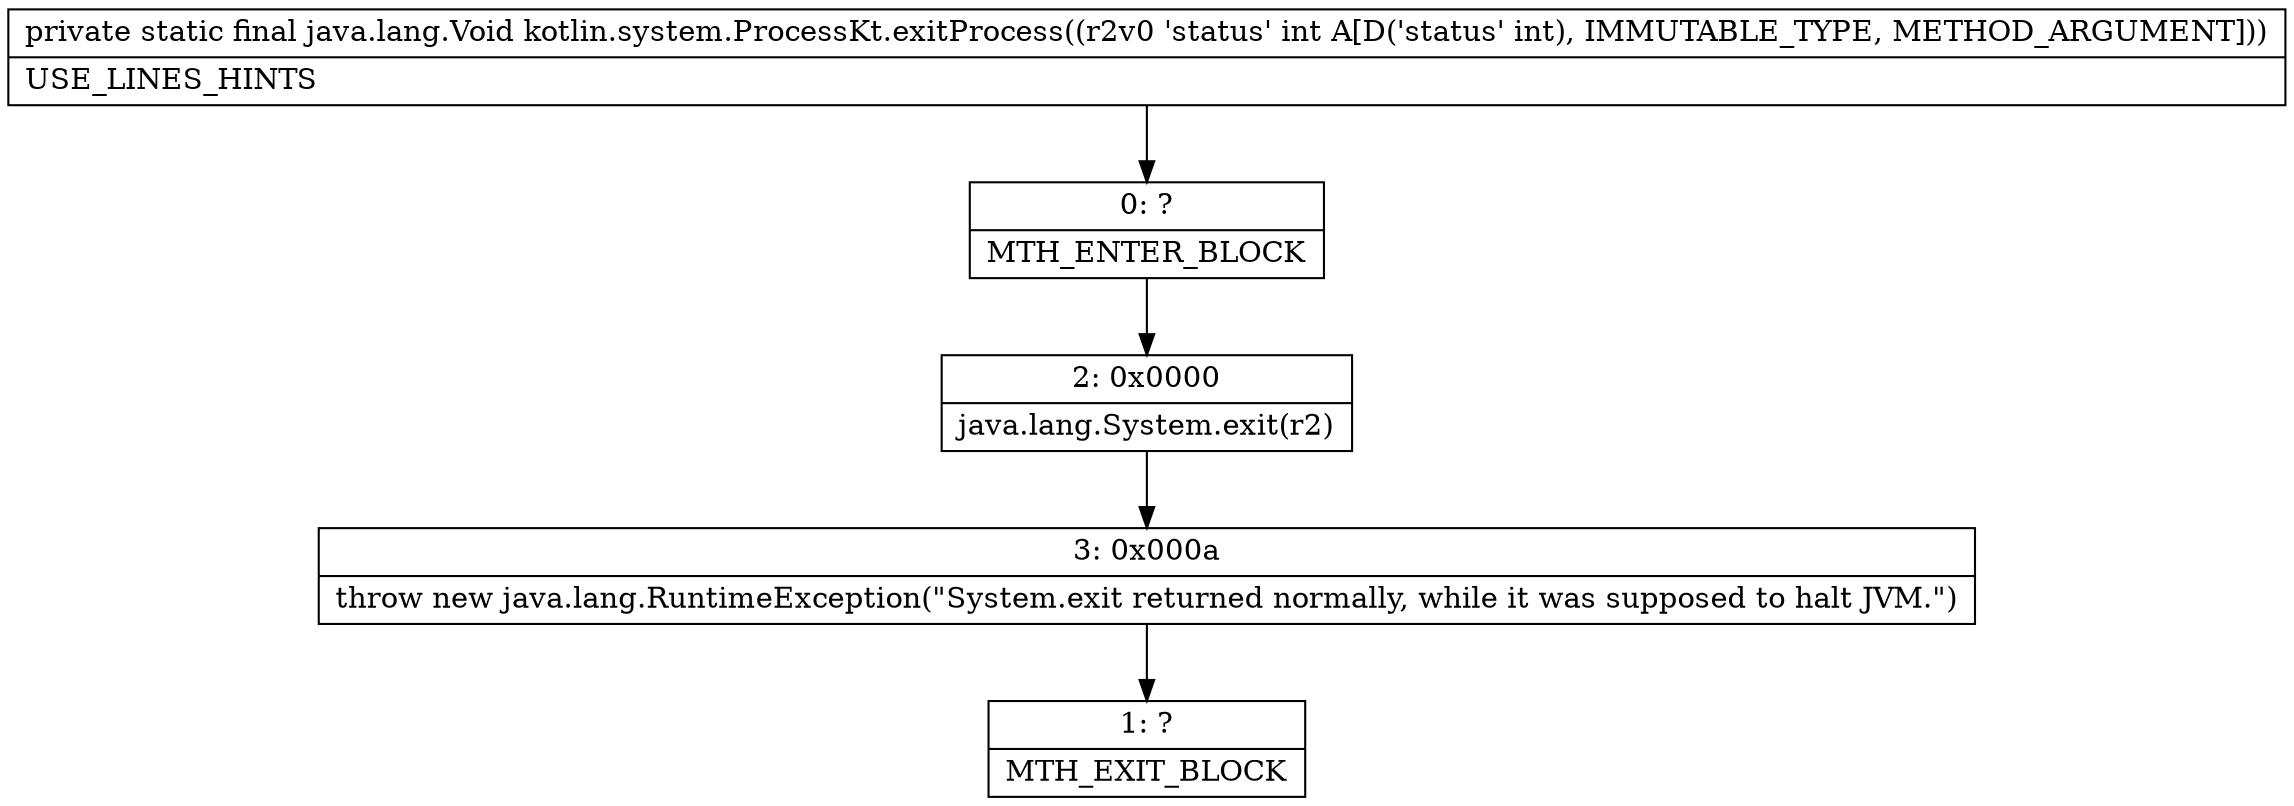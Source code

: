 digraph "CFG forkotlin.system.ProcessKt.exitProcess(I)Ljava\/lang\/Void;" {
Node_0 [shape=record,label="{0\:\ ?|MTH_ENTER_BLOCK\l}"];
Node_2 [shape=record,label="{2\:\ 0x0000|java.lang.System.exit(r2)\l}"];
Node_3 [shape=record,label="{3\:\ 0x000a|throw new java.lang.RuntimeException(\"System.exit returned normally, while it was supposed to halt JVM.\")\l}"];
Node_1 [shape=record,label="{1\:\ ?|MTH_EXIT_BLOCK\l}"];
MethodNode[shape=record,label="{private static final java.lang.Void kotlin.system.ProcessKt.exitProcess((r2v0 'status' int A[D('status' int), IMMUTABLE_TYPE, METHOD_ARGUMENT]))  | USE_LINES_HINTS\l}"];
MethodNode -> Node_0;Node_0 -> Node_2;
Node_2 -> Node_3;
Node_3 -> Node_1;
}

